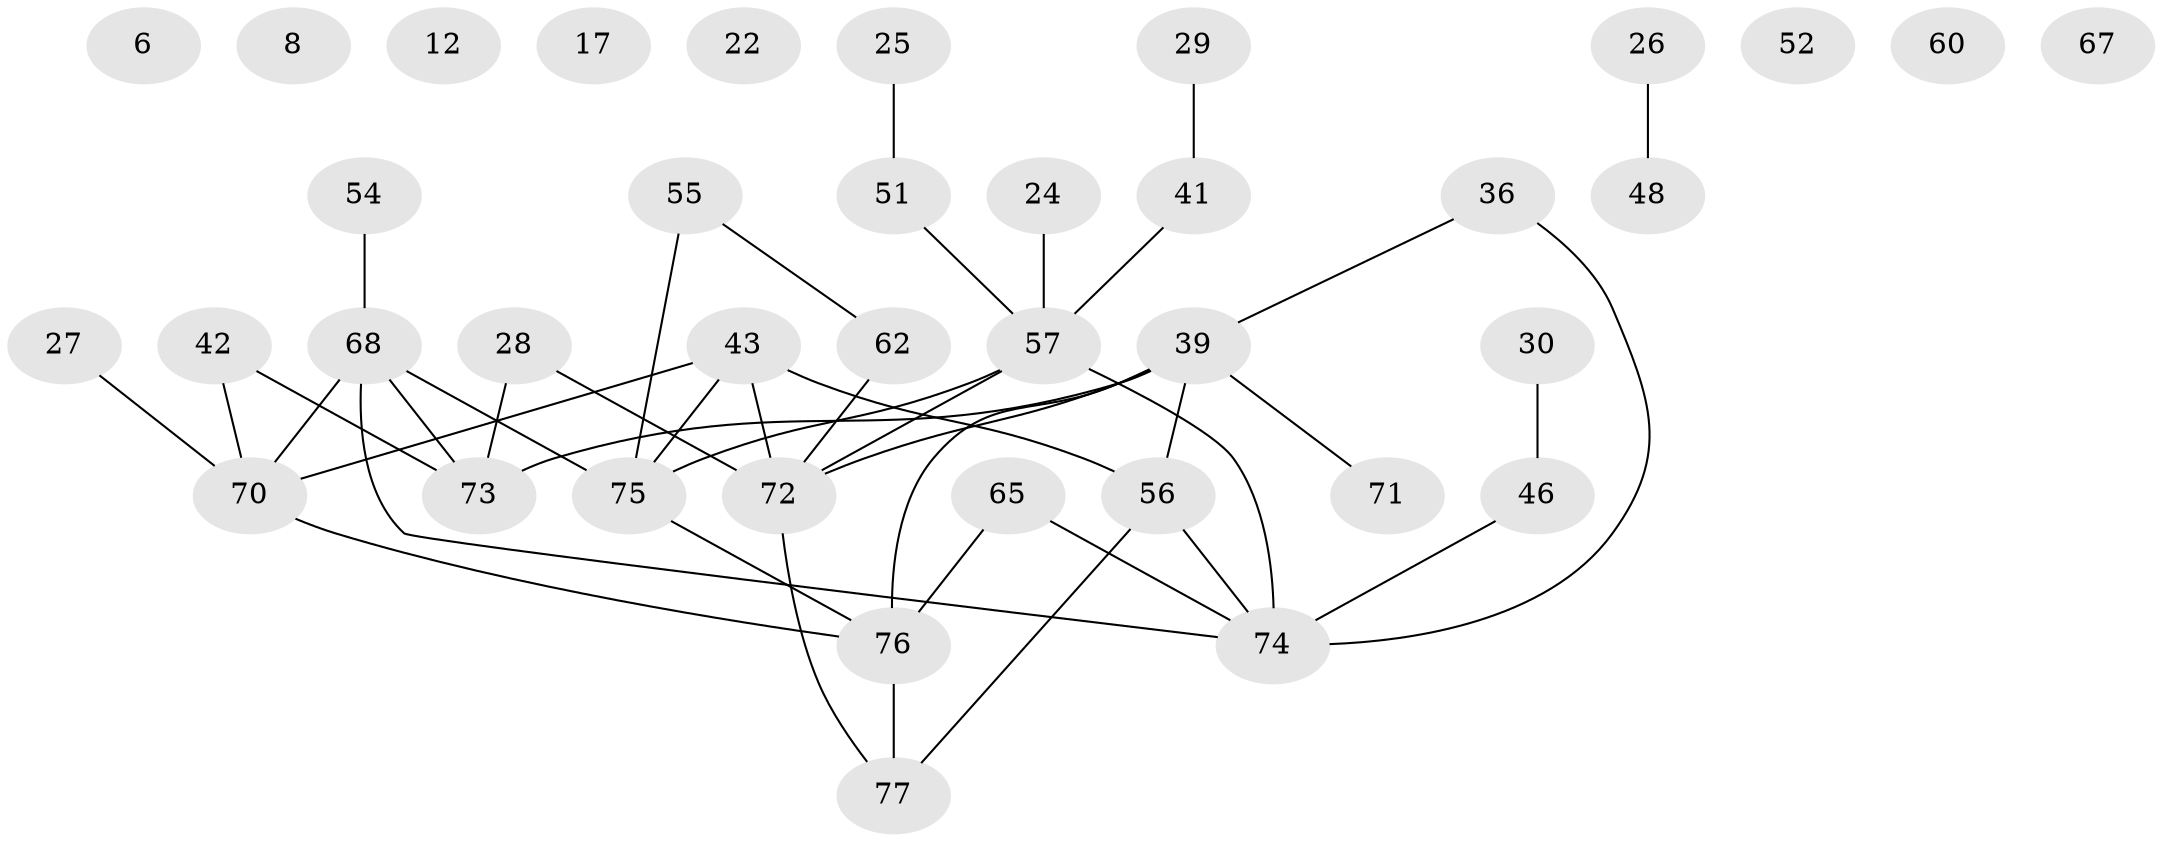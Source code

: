 // original degree distribution, {3: 0.19480519480519481, 2: 0.2857142857142857, 5: 0.1038961038961039, 0: 0.1038961038961039, 4: 0.11688311688311688, 1: 0.19480519480519481}
// Generated by graph-tools (version 1.1) at 2025/42/03/04/25 21:42:21]
// undirected, 38 vertices, 43 edges
graph export_dot {
graph [start="1"]
  node [color=gray90,style=filled];
  6;
  8;
  12;
  17;
  22;
  24;
  25;
  26;
  27;
  28 [super="+14"];
  29;
  30;
  36 [super="+11"];
  39 [super="+10"];
  41;
  42;
  43 [super="+31"];
  46;
  48;
  51 [super="+23"];
  52;
  54;
  55;
  56 [super="+15+45"];
  57 [super="+7+21"];
  60;
  62;
  65;
  67;
  68 [super="+47"];
  70 [super="+38"];
  71 [super="+20"];
  72 [super="+5+66"];
  73 [super="+64"];
  74 [super="+61+59"];
  75 [super="+63"];
  76 [super="+40+69"];
  77 [super="+44+58+53"];
  24 -- 57;
  25 -- 51;
  26 -- 48;
  27 -- 70;
  28 -- 72;
  28 -- 73;
  29 -- 41;
  30 -- 46;
  36 -- 74;
  36 -- 39;
  39 -- 56;
  39 -- 76;
  39 -- 73 [weight=2];
  39 -- 71;
  39 -- 72;
  41 -- 57;
  42 -- 73;
  42 -- 70;
  43 -- 70 [weight=2];
  43 -- 56;
  43 -- 72;
  43 -- 75;
  46 -- 74;
  51 -- 57;
  54 -- 68;
  55 -- 62;
  55 -- 75;
  56 -- 74;
  56 -- 77;
  57 -- 72 [weight=2];
  57 -- 74 [weight=2];
  57 -- 75;
  62 -- 72;
  65 -- 74;
  65 -- 76;
  68 -- 75 [weight=2];
  68 -- 73;
  68 -- 70;
  68 -- 74;
  70 -- 76;
  72 -- 77 [weight=2];
  75 -- 76;
  76 -- 77 [weight=3];
}
